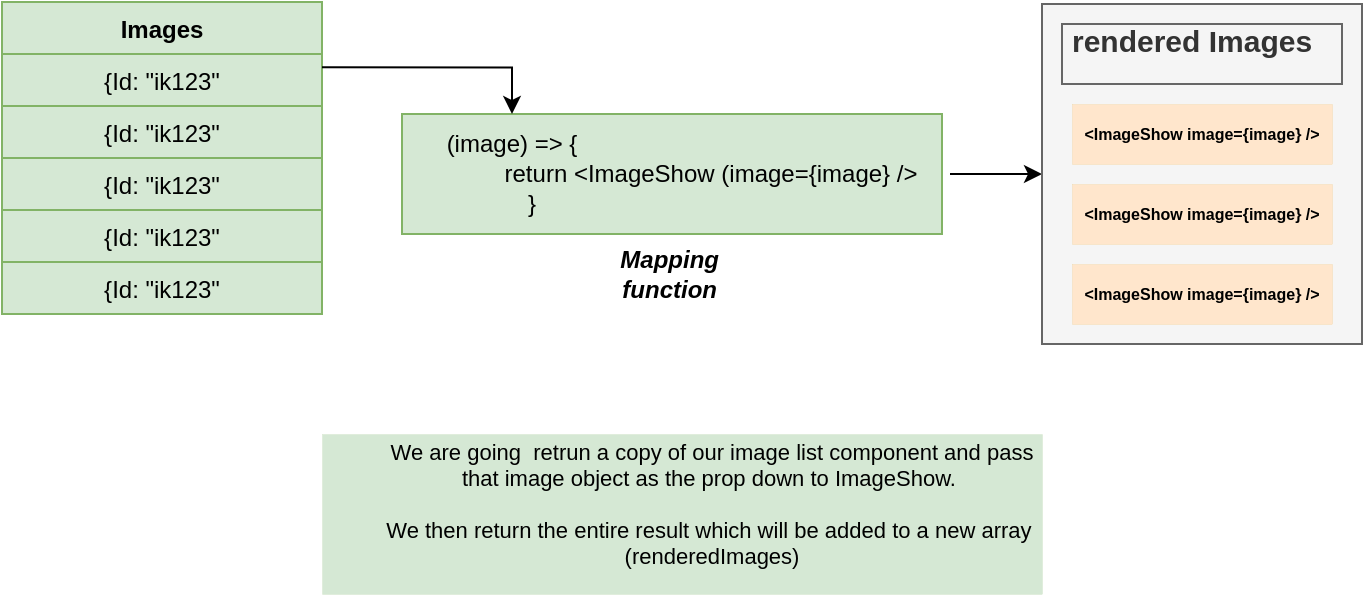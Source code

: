 <mxfile version="20.2.3" type="device"><diagram id="L9wXnECBZceud_uh_7kK" name="Page-1"><mxGraphModel dx="1102" dy="1005" grid="1" gridSize="10" guides="1" tooltips="1" connect="1" arrows="1" fold="1" page="1" pageScale="1" pageWidth="850" pageHeight="1100" math="0" shadow="0"><root><mxCell id="0"/><mxCell id="1" parent="0"/><mxCell id="yJW6MsEBYOOR14mO-VE0-2" value="Images" style="swimlane;fontStyle=1;align=center;verticalAlign=top;childLayout=stackLayout;horizontal=1;startSize=26;horizontalStack=0;resizeParent=1;resizeParentMax=0;resizeLast=0;collapsible=1;marginBottom=0;fillColor=#d5e8d4;strokeColor=#82b366;" vertex="1" parent="1"><mxGeometry x="40" y="104" width="160" height="156" as="geometry"/></mxCell><mxCell id="yJW6MsEBYOOR14mO-VE0-3" value="{Id: &quot;ik123&quot;" style="text;strokeColor=#82b366;fillColor=#d5e8d4;align=center;verticalAlign=top;spacingLeft=4;spacingRight=4;overflow=hidden;rotatable=0;points=[[0,0.5],[1,0.5]];portConstraint=eastwest;" vertex="1" parent="yJW6MsEBYOOR14mO-VE0-2"><mxGeometry y="26" width="160" height="26" as="geometry"/></mxCell><mxCell id="yJW6MsEBYOOR14mO-VE0-6" value="{Id: &quot;ik123&quot;" style="text;strokeColor=#82b366;fillColor=#d5e8d4;align=center;verticalAlign=top;spacingLeft=4;spacingRight=4;overflow=hidden;rotatable=0;points=[[0,0.5],[1,0.5]];portConstraint=eastwest;strokeWidth=1;perimeterSpacing=4;" vertex="1" parent="yJW6MsEBYOOR14mO-VE0-2"><mxGeometry y="52" width="160" height="26" as="geometry"/></mxCell><mxCell id="yJW6MsEBYOOR14mO-VE0-7" value="{Id: &quot;ik123&quot;" style="text;strokeColor=#82b366;fillColor=#d5e8d4;align=center;verticalAlign=top;spacingLeft=4;spacingRight=4;overflow=hidden;rotatable=0;points=[[0,0.5],[1,0.5]];portConstraint=eastwest;" vertex="1" parent="yJW6MsEBYOOR14mO-VE0-2"><mxGeometry y="78" width="160" height="26" as="geometry"/></mxCell><mxCell id="yJW6MsEBYOOR14mO-VE0-8" value="{Id: &quot;ik123&quot;" style="text;strokeColor=#82b366;fillColor=#d5e8d4;align=center;verticalAlign=top;spacingLeft=4;spacingRight=4;overflow=hidden;rotatable=0;points=[[0,0.5],[1,0.5]];portConstraint=eastwest;" vertex="1" parent="yJW6MsEBYOOR14mO-VE0-2"><mxGeometry y="104" width="160" height="26" as="geometry"/></mxCell><mxCell id="yJW6MsEBYOOR14mO-VE0-9" value="{Id: &quot;ik123&quot;" style="text;strokeColor=#82b366;fillColor=#d5e8d4;align=center;verticalAlign=top;spacingLeft=4;spacingRight=4;overflow=hidden;rotatable=0;points=[[0,0.5],[1,0.5]];portConstraint=eastwest;" vertex="1" parent="yJW6MsEBYOOR14mO-VE0-2"><mxGeometry y="130" width="160" height="26" as="geometry"/></mxCell><mxCell id="yJW6MsEBYOOR14mO-VE0-10" value="" style="rounded=0;whiteSpace=wrap;html=1;strokeColor=#82b366;strokeWidth=1;fillColor=#d5e8d4;" vertex="1" parent="1"><mxGeometry x="240" y="160" width="270" height="60" as="geometry"/></mxCell><mxCell id="yJW6MsEBYOOR14mO-VE0-11" value="(image) =&amp;gt; {" style="text;html=1;strokeColor=none;fillColor=none;align=center;verticalAlign=middle;whiteSpace=wrap;rounded=0;" vertex="1" parent="1"><mxGeometry x="250" y="160" width="90" height="30" as="geometry"/></mxCell><mxCell id="yJW6MsEBYOOR14mO-VE0-45" style="edgeStyle=orthogonalEdgeStyle;rounded=0;orthogonalLoop=1;jettySize=auto;html=1;exitX=1;exitY=0.5;exitDx=0;exitDy=0;fontSize=8;fontColor=#000000;" edge="1" parent="1" source="yJW6MsEBYOOR14mO-VE0-12" target="yJW6MsEBYOOR14mO-VE0-16"><mxGeometry relative="1" as="geometry"/></mxCell><mxCell id="yJW6MsEBYOOR14mO-VE0-12" value="return &amp;lt;ImageShow (image={image} /&amp;gt;&lt;br&gt;" style="text;html=1;strokeColor=none;fillColor=none;align=center;verticalAlign=middle;whiteSpace=wrap;rounded=0;" vertex="1" parent="1"><mxGeometry x="275" y="175" width="239" height="30" as="geometry"/></mxCell><mxCell id="yJW6MsEBYOOR14mO-VE0-13" value="}" style="text;html=1;strokeColor=none;fillColor=none;align=center;verticalAlign=middle;whiteSpace=wrap;rounded=0;" vertex="1" parent="1"><mxGeometry x="275" y="190" width="60" height="30" as="geometry"/></mxCell><mxCell id="yJW6MsEBYOOR14mO-VE0-15" value="&lt;b&gt;&lt;i&gt;Mapping&amp;nbsp;&lt;br&gt;function&amp;nbsp;&lt;/i&gt;&lt;/b&gt;" style="text;html=1;align=center;verticalAlign=middle;resizable=0;points=[];autosize=1;strokeColor=none;fillColor=none;fontColor=#000000;" vertex="1" parent="1"><mxGeometry x="335" y="220" width="80" height="40" as="geometry"/></mxCell><mxCell id="yJW6MsEBYOOR14mO-VE0-16" value="" style="rounded=0;whiteSpace=wrap;html=1;fontColor=#333333;strokeColor=#666666;strokeWidth=1;fillColor=#f5f5f5;" vertex="1" parent="1"><mxGeometry x="560" y="105" width="160" height="170" as="geometry"/></mxCell><mxCell id="yJW6MsEBYOOR14mO-VE0-17" value="&lt;h1 style=&quot;font-size: 15px;&quot;&gt;rendered Images&lt;/h1&gt;" style="text;html=1;strokeColor=#666666;fillColor=#f5f5f5;spacing=5;spacingTop=-20;whiteSpace=wrap;overflow=hidden;rounded=0;fontColor=#333333;" vertex="1" parent="1"><mxGeometry x="570" y="115" width="140" height="30" as="geometry"/></mxCell><mxCell id="yJW6MsEBYOOR14mO-VE0-23" style="edgeStyle=orthogonalEdgeStyle;rounded=0;orthogonalLoop=1;jettySize=auto;html=1;exitX=1;exitY=0.256;exitDx=0;exitDy=0;entryX=0.5;entryY=0;entryDx=0;entryDy=0;fontSize=15;fontColor=#000000;exitPerimeter=0;" edge="1" parent="1" source="yJW6MsEBYOOR14mO-VE0-3" target="yJW6MsEBYOOR14mO-VE0-11"><mxGeometry relative="1" as="geometry"/></mxCell><mxCell id="yJW6MsEBYOOR14mO-VE0-29" value="" style="edgeStyle=orthogonalEdgeStyle;rounded=0;orthogonalLoop=1;jettySize=auto;html=1;fontSize=8;fontColor=#000000;" edge="1" parent="1"><mxGeometry relative="1" as="geometry"><mxPoint x="635" y="215" as="sourcePoint"/><mxPoint x="635" y="215" as="targetPoint"/></mxGeometry></mxCell><mxCell id="yJW6MsEBYOOR14mO-VE0-38" value="" style="edgeStyle=orthogonalEdgeStyle;rounded=0;orthogonalLoop=1;jettySize=auto;html=1;fontSize=8;fontColor=#000000;" edge="1" parent="1"><mxGeometry relative="1" as="geometry"><mxPoint x="635" y="215" as="sourcePoint"/><mxPoint x="635" y="215" as="targetPoint"/></mxGeometry></mxCell><mxCell id="yJW6MsEBYOOR14mO-VE0-39" value="&lt;font style=&quot;font-size: 8px;&quot;&gt;&amp;lt;ImageShow image={image} /&amp;gt;&lt;/font&gt;" style="text;html=1;align=center;verticalAlign=middle;whiteSpace=wrap;rounded=0;fontSize=9;strokeWidth=0;fontStyle=1;fillColor=#ffe6cc;strokeColor=#d79b00;" vertex="1" parent="1"><mxGeometry x="575" y="195" width="130" height="30" as="geometry"/></mxCell><mxCell id="yJW6MsEBYOOR14mO-VE0-40" value="&lt;font style=&quot;font-size: 8px;&quot;&gt;&amp;lt;ImageShow image={image} /&amp;gt;&lt;/font&gt;" style="text;html=1;align=center;verticalAlign=middle;whiteSpace=wrap;rounded=0;fontSize=9;strokeWidth=0;fontStyle=1;fillColor=#ffe6cc;strokeColor=#d79b00;" vertex="1" parent="1"><mxGeometry x="575" y="235" width="130" height="30" as="geometry"/></mxCell><mxCell id="yJW6MsEBYOOR14mO-VE0-43" value="&lt;font style=&quot;font-size: 8px;&quot;&gt;&amp;lt;ImageShow image={image} /&amp;gt;&lt;/font&gt;" style="text;html=1;align=center;verticalAlign=middle;whiteSpace=wrap;rounded=0;fontSize=9;strokeWidth=0;fontStyle=1;fillColor=#ffe6cc;strokeColor=#d79b00;" vertex="1" parent="1"><mxGeometry x="575" y="155" width="130" height="30" as="geometry"/></mxCell><mxCell id="yJW6MsEBYOOR14mO-VE0-49" value="" style="rounded=0;whiteSpace=wrap;html=1;fontSize=11;strokeColor=#82b366;strokeWidth=0;fillColor=#d5e8d4;" vertex="1" parent="1"><mxGeometry x="200" y="320" width="360" height="80" as="geometry"/></mxCell><mxCell id="yJW6MsEBYOOR14mO-VE0-50" value="We are going&amp;nbsp; retrun a copy of our image list component and pass that image object as the prop down to ImageShow.&amp;nbsp;&lt;br style=&quot;font-size: 11px;&quot;&gt;&lt;br style=&quot;font-size: 11px;&quot;&gt;We then return the entire result which will be added to a new array&amp;nbsp; (renderedImages)" style="text;html=1;strokeColor=none;fillColor=none;align=center;verticalAlign=middle;whiteSpace=wrap;rounded=0;fontSize=11;fontColor=#000000;" vertex="1" parent="1"><mxGeometry x="230" y="340" width="330" height="30" as="geometry"/></mxCell></root></mxGraphModel></diagram></mxfile>